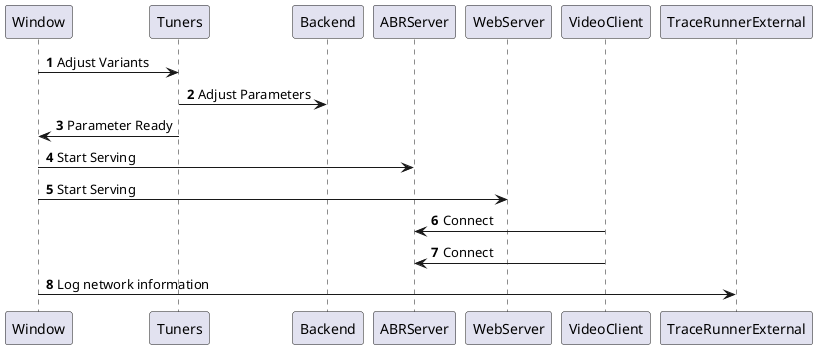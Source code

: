 @startuml
autonumber
Window -> Tuners: Adjust Variants
Tuners -> Backend: Adjust Parameters
Tuners -> Window: Parameter Ready
Window -> ABRServer: Start Serving
Window -> WebServer: Start Serving
VideoClient -> ABRServer: Connect
VideoClient -> ABRServer: Connect
Window -> TraceRunnerExternal: Log network information

@enduml
